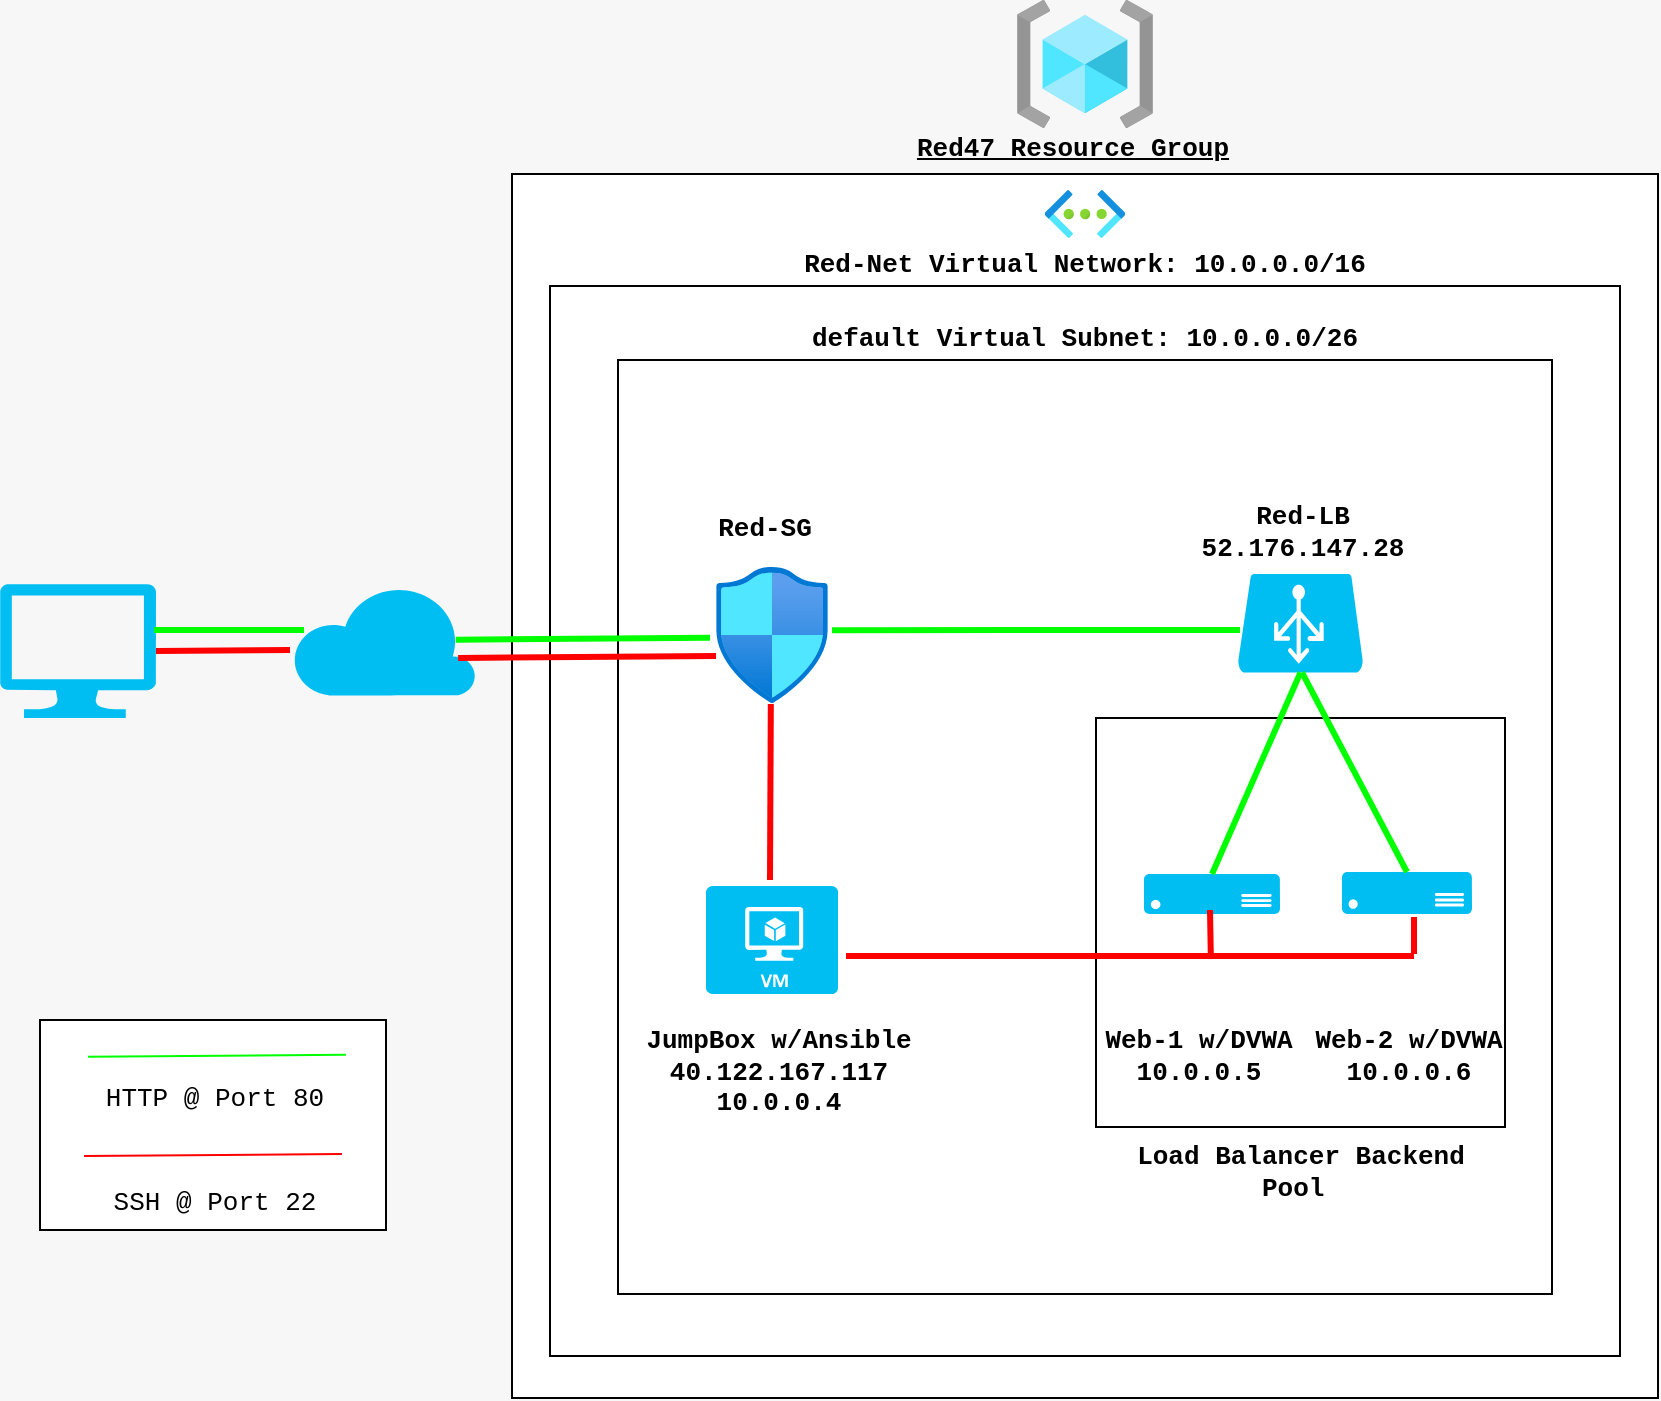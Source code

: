 <mxfile version="15.7.3" type="device"><diagram id="-w1f1VJfFX3xmSPvjlbZ" name="Page-1"><mxGraphModel dx="1422" dy="705" grid="0" gridSize="10" guides="1" tooltips="1" connect="1" arrows="1" fold="1" page="1" pageScale="1" pageWidth="850" pageHeight="1100" background="#F7F7F7" math="0" shadow="0"><root><mxCell id="0"/><mxCell id="1" parent="0"/><mxCell id="BCthBllRTVVPzK20vrlk-72" value="" style="rounded=0;whiteSpace=wrap;html=1;labelBackgroundColor=default;fontFamily=Courier New;fontSize=13;fontColor=default;strokeColor=default;fillColor=default;" parent="1" vertex="1"><mxGeometry x="26" y="558" width="173" height="105" as="geometry"/></mxCell><mxCell id="BCthBllRTVVPzK20vrlk-65" value="" style="rounded=0;whiteSpace=wrap;html=1;labelBackgroundColor=default;fontFamily=Courier New;fontSize=13;fontColor=default;strokeColor=default;fillColor=default;" parent="1" vertex="1"><mxGeometry x="262" y="135" width="573" height="612" as="geometry"/></mxCell><mxCell id="BCthBllRTVVPzK20vrlk-54" value="" style="endArrow=none;html=1;rounded=0;labelBackgroundColor=default;fontFamily=Courier New;fontSize=13;fontColor=default;strokeColor=#FF0000;exitX=1;exitY=0.5;exitDx=0;exitDy=0;exitPerimeter=0;strokeWidth=3;" parent="1" source="BCthBllRTVVPzK20vrlk-4" edge="1"><mxGeometry width="50" height="50" relative="1" as="geometry"><mxPoint x="84.0" y="373.23" as="sourcePoint"/><mxPoint x="151" y="373" as="targetPoint"/><Array as="points"/></mxGeometry></mxCell><mxCell id="BCthBllRTVVPzK20vrlk-60" value="&lt;b&gt;Red-Net Virtual Network: 10.0.0.0/16&lt;/b&gt;" style="whiteSpace=wrap;html=1;aspect=fixed;labelBackgroundColor=default;fontFamily=Courier New;fontSize=13;fontColor=default;strokeColor=default;fillColor=default;labelPosition=center;verticalLabelPosition=top;align=center;verticalAlign=bottom;" parent="1" vertex="1"><mxGeometry x="281" y="191" width="535" height="535" as="geometry"/></mxCell><mxCell id="BCthBllRTVVPzK20vrlk-59" value="&lt;b&gt;default Virtual Subnet: 10.0.0.0/26&lt;/b&gt;" style="whiteSpace=wrap;html=1;aspect=fixed;labelBackgroundColor=default;fontFamily=Courier New;fontSize=13;fontColor=default;strokeColor=default;fillColor=default;labelPosition=center;verticalLabelPosition=top;align=center;verticalAlign=bottom;" parent="1" vertex="1"><mxGeometry x="315" y="228" width="467" height="467" as="geometry"/></mxCell><mxCell id="BCthBllRTVVPzK20vrlk-12" value="&lt;font style=&quot;font-size: 13px&quot;&gt;&lt;b&gt;Load Balancer Backend Pool&amp;nbsp;&lt;/b&gt;&lt;/font&gt;" style="whiteSpace=wrap;html=1;aspect=fixed;fontColor=default;fillColor=default;strokeColor=default;fontFamily=Courier New;labelPosition=center;verticalLabelPosition=bottom;align=center;verticalAlign=top;" parent="1" vertex="1"><mxGeometry x="554" y="407" width="204.5" height="204.5" as="geometry"/></mxCell><mxCell id="BCthBllRTVVPzK20vrlk-1" value="" style="verticalLabelPosition=bottom;html=1;verticalAlign=top;align=center;strokeColor=none;fillColor=#00BEF2;shape=mxgraph.azure.azure_load_balancer;fontColor=default;" parent="1" vertex="1"><mxGeometry x="624.87" y="335" width="62.75" height="49.25" as="geometry"/></mxCell><mxCell id="BCthBllRTVVPzK20vrlk-3" value="" style="verticalLabelPosition=bottom;html=1;verticalAlign=top;align=center;strokeColor=none;fillColor=#00BEF2;shape=mxgraph.azure.cloud;fontColor=default;" parent="1" vertex="1"><mxGeometry x="152" y="340" width="92" height="55.75" as="geometry"/></mxCell><mxCell id="BCthBllRTVVPzK20vrlk-4" value="" style="verticalLabelPosition=bottom;html=1;verticalAlign=top;align=center;strokeColor=none;fillColor=#00BEF2;shape=mxgraph.azure.computer;pointerEvents=1;fontColor=default;" parent="1" vertex="1"><mxGeometry x="6" y="340" width="78" height="67" as="geometry"/></mxCell><mxCell id="BCthBllRTVVPzK20vrlk-7" value="" style="verticalLabelPosition=bottom;html=1;verticalAlign=top;align=center;strokeColor=none;fillColor=#00BEF2;shape=mxgraph.azure.server;fontColor=default;" parent="1" vertex="1"><mxGeometry x="677" y="484" width="65" height="21" as="geometry"/></mxCell><mxCell id="BCthBllRTVVPzK20vrlk-8" value="" style="verticalLabelPosition=bottom;html=1;verticalAlign=top;align=center;strokeColor=none;fillColor=#00BEF2;shape=mxgraph.azure.server;fontColor=default;" parent="1" vertex="1"><mxGeometry x="578" y="485" width="68" height="20" as="geometry"/></mxCell><mxCell id="BCthBllRTVVPzK20vrlk-15" value="&lt;b&gt;Web-1 w/DVWA&lt;br&gt;10.0.0.5&lt;/b&gt;" style="text;html=1;align=center;verticalAlign=middle;resizable=0;points=[];autosize=1;strokeColor=none;fillColor=none;fontSize=13;fontFamily=Courier New;fontColor=default;" parent="1" vertex="1"><mxGeometry x="553" y="558" width="104" height="36" as="geometry"/></mxCell><mxCell id="BCthBllRTVVPzK20vrlk-20" value="&lt;b&gt;Web-2 w/DVWA&lt;br&gt;10.0.0.6&lt;/b&gt;" style="text;html=1;align=center;verticalAlign=middle;resizable=0;points=[];autosize=1;strokeColor=none;fillColor=none;fontSize=13;fontFamily=Courier New;fontColor=default;" parent="1" vertex="1"><mxGeometry x="657.5" y="558" width="104" height="36" as="geometry"/></mxCell><mxCell id="BCthBllRTVVPzK20vrlk-27" value="" style="endArrow=none;html=1;rounded=0;labelBackgroundColor=default;fontFamily=Courier New;fontSize=13;fontColor=default;strokeColor=#00FF00;strokeWidth=3;" parent="1" edge="1"><mxGeometry width="50" height="50" relative="1" as="geometry"><mxPoint x="83" y="363" as="sourcePoint"/><mxPoint x="158" y="363" as="targetPoint"/><Array as="points"/></mxGeometry></mxCell><mxCell id="BCthBllRTVVPzK20vrlk-28" value="" style="aspect=fixed;html=1;points=[];align=center;image;fontSize=12;image=img/lib/azure2/networking/Network_Security_Groups.svg;fontFamily=Courier New;fontColor=default;strokeColor=default;fillColor=default;labelBackgroundColor=default;" parent="1" vertex="1"><mxGeometry x="364" y="331.5" width="56.0" height="68" as="geometry"/></mxCell><mxCell id="BCthBllRTVVPzK20vrlk-29" value="" style="endArrow=none;html=1;rounded=0;labelBackgroundColor=default;fontFamily=Courier New;fontSize=13;fontColor=default;strokeColor=#00FF00;exitX=0.5;exitY=0;exitDx=0;exitDy=0;exitPerimeter=0;entryX=0.5;entryY=1;entryDx=0;entryDy=0;entryPerimeter=0;strokeWidth=3;" parent="1" source="BCthBllRTVVPzK20vrlk-8" target="BCthBllRTVVPzK20vrlk-1" edge="1"><mxGeometry width="50" height="50" relative="1" as="geometry"><mxPoint x="606" y="431.75" as="sourcePoint"/><mxPoint x="656" y="381.75" as="targetPoint"/></mxGeometry></mxCell><mxCell id="BCthBllRTVVPzK20vrlk-30" value="" style="endArrow=none;html=1;rounded=0;labelBackgroundColor=default;fontFamily=Courier New;fontSize=13;fontColor=default;strokeColor=#00FF00;exitX=0.5;exitY=0;exitDx=0;exitDy=0;exitPerimeter=0;strokeWidth=3;" parent="1" source="BCthBllRTVVPzK20vrlk-7" edge="1"><mxGeometry width="50" height="50" relative="1" as="geometry"><mxPoint x="607" y="434.25" as="sourcePoint"/><mxPoint x="657" y="384.25" as="targetPoint"/></mxGeometry></mxCell><mxCell id="BCthBllRTVVPzK20vrlk-32" value="" style="endArrow=none;html=1;rounded=0;labelBackgroundColor=default;fontFamily=Courier New;fontSize=13;fontColor=default;strokeColor=#00FF00;exitX=0.89;exitY=0.5;exitDx=0;exitDy=0;exitPerimeter=0;strokeWidth=3;" parent="1" source="BCthBllRTVVPzK20vrlk-3" edge="1"><mxGeometry width="50" height="50" relative="1" as="geometry"><mxPoint x="269" y="367" as="sourcePoint"/><mxPoint x="361" y="366.91" as="targetPoint"/></mxGeometry></mxCell><mxCell id="BCthBllRTVVPzK20vrlk-35" value="" style="verticalLabelPosition=bottom;html=1;verticalAlign=top;align=center;strokeColor=none;fillColor=#00BEF2;shape=mxgraph.azure.virtual_machine;labelBackgroundColor=default;fontFamily=Courier New;fontSize=13;fontColor=default;" parent="1" vertex="1"><mxGeometry x="359" y="491" width="66" height="54" as="geometry"/></mxCell><mxCell id="BCthBllRTVVPzK20vrlk-39" value="" style="endArrow=none;html=1;rounded=0;labelBackgroundColor=default;fontFamily=Courier New;fontSize=13;fontColor=default;strokeColor=#FF0000;strokeWidth=3;" parent="1" edge="1"><mxGeometry width="50" height="50" relative="1" as="geometry"><mxPoint x="391" y="488" as="sourcePoint"/><mxPoint x="391.41" y="400" as="targetPoint"/></mxGeometry></mxCell><mxCell id="BCthBllRTVVPzK20vrlk-48" value="" style="endArrow=none;html=1;rounded=0;labelBackgroundColor=default;fontFamily=Courier New;fontSize=13;fontColor=default;labelBorderColor=none;strokeColor=#FF0000;strokeWidth=3;" parent="1" edge="1"><mxGeometry width="50" height="50" relative="1" as="geometry"><mxPoint x="429" y="526" as="sourcePoint"/><mxPoint x="713" y="526" as="targetPoint"/><Array as="points"/></mxGeometry></mxCell><mxCell id="BCthBllRTVVPzK20vrlk-50" value="" style="endArrow=none;html=1;rounded=0;labelBackgroundColor=default;fontFamily=Courier New;fontSize=13;fontColor=default;strokeColor=#FF0000;strokeWidth=3;" parent="1" edge="1"><mxGeometry width="50" height="50" relative="1" as="geometry"><mxPoint x="611.41" y="526" as="sourcePoint"/><mxPoint x="611" y="503" as="targetPoint"/></mxGeometry></mxCell><mxCell id="BCthBllRTVVPzK20vrlk-52" value="" style="endArrow=none;html=1;rounded=0;labelBackgroundColor=default;fontFamily=Courier New;fontSize=13;fontColor=default;strokeColor=#FF0000;strokeWidth=3;" parent="1" edge="1"><mxGeometry width="50" height="50" relative="1" as="geometry"><mxPoint x="713" y="525" as="sourcePoint"/><mxPoint x="713" y="506.5" as="targetPoint"/></mxGeometry></mxCell><mxCell id="BCthBllRTVVPzK20vrlk-53" value="&lt;b&gt;JumpBox w/Ansible&lt;br&gt;40.122.167.117&lt;br&gt;10.0.0.4&lt;/b&gt;" style="text;html=1;align=center;verticalAlign=middle;resizable=0;points=[];autosize=1;strokeColor=none;fillColor=none;fontSize=13;fontFamily=Courier New;fontColor=default;" parent="1" vertex="1"><mxGeometry x="323" y="558" width="143" height="52" as="geometry"/></mxCell><mxCell id="BCthBllRTVVPzK20vrlk-55" value="" style="endArrow=none;html=1;rounded=0;labelBackgroundColor=default;fontFamily=Courier New;fontSize=13;fontColor=default;strokeColor=#FF0000;exitX=0.903;exitY=0.663;exitDx=0;exitDy=0;exitPerimeter=0;strokeWidth=3;" parent="1" source="BCthBllRTVVPzK20vrlk-3" edge="1"><mxGeometry width="50" height="50" relative="1" as="geometry"><mxPoint x="273" y="376" as="sourcePoint"/><mxPoint x="364" y="376.0" as="targetPoint"/></mxGeometry></mxCell><mxCell id="BCthBllRTVVPzK20vrlk-56" value="" style="endArrow=none;html=1;rounded=0;labelBackgroundColor=default;fontFamily=Courier New;fontSize=13;fontColor=default;strokeColor=#00FF00;strokeWidth=3;" parent="1" edge="1"><mxGeometry width="50" height="50" relative="1" as="geometry"><mxPoint x="422" y="363.09" as="sourcePoint"/><mxPoint x="626" y="363" as="targetPoint"/></mxGeometry></mxCell><mxCell id="BCthBllRTVVPzK20vrlk-57" value="&lt;b&gt;Red-LB&lt;br&gt;52.176.147.28&lt;/b&gt;" style="text;html=1;align=center;verticalAlign=middle;resizable=0;points=[];autosize=1;strokeColor=none;fillColor=none;fontSize=13;fontFamily=Courier New;fontColor=default;" parent="1" vertex="1"><mxGeometry x="601.25" y="296" width="111" height="36" as="geometry"/></mxCell><mxCell id="BCthBllRTVVPzK20vrlk-58" value="&lt;b&gt;Red-SG&lt;/b&gt;" style="text;html=1;align=center;verticalAlign=middle;resizable=0;points=[];autosize=1;strokeColor=none;fillColor=none;fontSize=13;fontFamily=Courier New;fontColor=default;" parent="1" vertex="1"><mxGeometry x="359" y="302" width="57" height="20" as="geometry"/></mxCell><mxCell id="BCthBllRTVVPzK20vrlk-66" value="&lt;b&gt;&lt;u&gt;Red47 Resource Group&lt;/u&gt;&lt;/b&gt;" style="text;html=1;align=center;verticalAlign=middle;resizable=0;points=[];autosize=1;strokeColor=none;fillColor=none;fontSize=13;fontFamily=Courier New;fontColor=default;" parent="1" vertex="1"><mxGeometry x="458.87" y="112" width="166" height="20" as="geometry"/></mxCell><mxCell id="BCthBllRTVVPzK20vrlk-67" value="" style="endArrow=none;html=1;rounded=0;labelBackgroundColor=default;fontFamily=Courier New;fontSize=13;fontColor=default;strokeColor=#FF0000;exitX=0.903;exitY=0.663;exitDx=0;exitDy=0;exitPerimeter=0;" parent="1" edge="1"><mxGeometry width="50" height="50" relative="1" as="geometry"><mxPoint x="48.036" y="625.962" as="sourcePoint"/><mxPoint x="176.96" y="625" as="targetPoint"/></mxGeometry></mxCell><mxCell id="BCthBllRTVVPzK20vrlk-68" value="SSH @ Port 22&lt;br&gt;" style="text;html=1;align=center;verticalAlign=middle;resizable=0;points=[];autosize=1;strokeColor=none;fillColor=none;fontSize=13;fontFamily=Courier New;fontColor=default;" parent="1" vertex="1"><mxGeometry x="57" y="639" width="111" height="20" as="geometry"/></mxCell><mxCell id="BCthBllRTVVPzK20vrlk-70" value="" style="endArrow=none;html=1;rounded=0;labelBackgroundColor=default;fontFamily=Courier New;fontSize=13;fontColor=default;strokeColor=#00FF00;exitX=0.903;exitY=0.663;exitDx=0;exitDy=0;exitPerimeter=0;" parent="1" edge="1"><mxGeometry width="50" height="50" relative="1" as="geometry"><mxPoint x="50.036" y="576.372" as="sourcePoint"/><mxPoint x="178.96" y="575.41" as="targetPoint"/></mxGeometry></mxCell><mxCell id="BCthBllRTVVPzK20vrlk-71" value="HTTP @ Port 80" style="text;html=1;align=center;verticalAlign=middle;resizable=0;points=[];autosize=1;strokeColor=none;fillColor=none;fontSize=13;fontFamily=Courier New;fontColor=default;" parent="1" vertex="1"><mxGeometry x="53" y="587" width="119" height="20" as="geometry"/></mxCell><mxCell id="BCthBllRTVVPzK20vrlk-73" value="" style="aspect=fixed;html=1;points=[];align=center;image;fontSize=12;image=img/lib/azure2/general/Resource_Groups.svg;labelBackgroundColor=default;fontFamily=Courier New;fontColor=default;strokeColor=default;fillColor=default;" parent="1" vertex="1"><mxGeometry x="514.5" y="48" width="68" height="64" as="geometry"/></mxCell><mxCell id="BCthBllRTVVPzK20vrlk-76" value="" style="aspect=fixed;html=1;points=[];align=center;image;fontSize=12;image=img/lib/azure2/networking/Virtual_Networks.svg;labelBackgroundColor=default;fontFamily=Courier New;fontColor=default;strokeColor=default;fillColor=default;" parent="1" vertex="1"><mxGeometry x="528.4" y="143" width="40.2" height="24" as="geometry"/></mxCell></root></mxGraphModel></diagram></mxfile>
